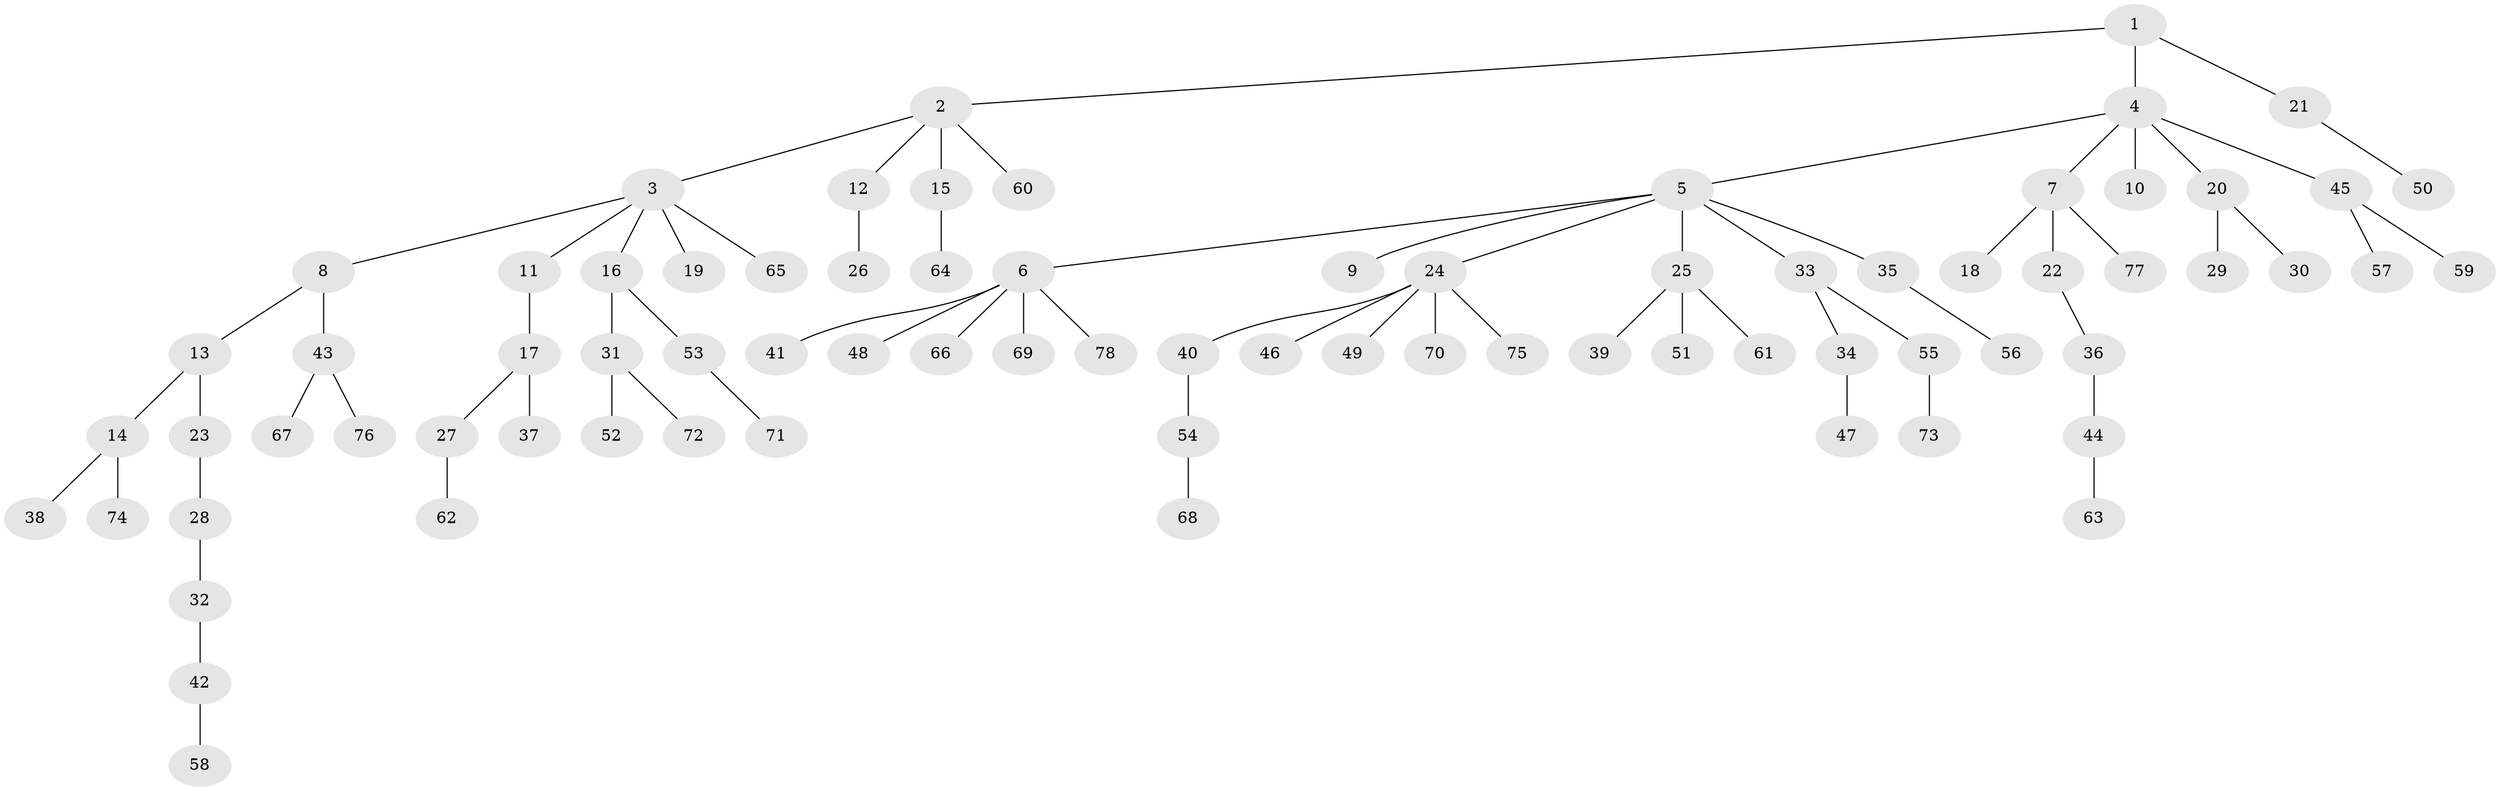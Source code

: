 // coarse degree distribution, {3: 0.15, 4: 0.05, 5: 0.025, 6: 0.025, 2: 0.275, 1: 0.475}
// Generated by graph-tools (version 1.1) at 2025/52/03/04/25 22:52:04]
// undirected, 78 vertices, 77 edges
graph export_dot {
  node [color=gray90,style=filled];
  1;
  2;
  3;
  4;
  5;
  6;
  7;
  8;
  9;
  10;
  11;
  12;
  13;
  14;
  15;
  16;
  17;
  18;
  19;
  20;
  21;
  22;
  23;
  24;
  25;
  26;
  27;
  28;
  29;
  30;
  31;
  32;
  33;
  34;
  35;
  36;
  37;
  38;
  39;
  40;
  41;
  42;
  43;
  44;
  45;
  46;
  47;
  48;
  49;
  50;
  51;
  52;
  53;
  54;
  55;
  56;
  57;
  58;
  59;
  60;
  61;
  62;
  63;
  64;
  65;
  66;
  67;
  68;
  69;
  70;
  71;
  72;
  73;
  74;
  75;
  76;
  77;
  78;
  1 -- 2;
  1 -- 4;
  1 -- 21;
  2 -- 3;
  2 -- 12;
  2 -- 15;
  2 -- 60;
  3 -- 8;
  3 -- 11;
  3 -- 16;
  3 -- 19;
  3 -- 65;
  4 -- 5;
  4 -- 7;
  4 -- 10;
  4 -- 20;
  4 -- 45;
  5 -- 6;
  5 -- 9;
  5 -- 24;
  5 -- 25;
  5 -- 33;
  5 -- 35;
  6 -- 41;
  6 -- 48;
  6 -- 66;
  6 -- 69;
  6 -- 78;
  7 -- 18;
  7 -- 22;
  7 -- 77;
  8 -- 13;
  8 -- 43;
  11 -- 17;
  12 -- 26;
  13 -- 14;
  13 -- 23;
  14 -- 38;
  14 -- 74;
  15 -- 64;
  16 -- 31;
  16 -- 53;
  17 -- 27;
  17 -- 37;
  20 -- 29;
  20 -- 30;
  21 -- 50;
  22 -- 36;
  23 -- 28;
  24 -- 40;
  24 -- 46;
  24 -- 49;
  24 -- 70;
  24 -- 75;
  25 -- 39;
  25 -- 51;
  25 -- 61;
  27 -- 62;
  28 -- 32;
  31 -- 52;
  31 -- 72;
  32 -- 42;
  33 -- 34;
  33 -- 55;
  34 -- 47;
  35 -- 56;
  36 -- 44;
  40 -- 54;
  42 -- 58;
  43 -- 67;
  43 -- 76;
  44 -- 63;
  45 -- 57;
  45 -- 59;
  53 -- 71;
  54 -- 68;
  55 -- 73;
}
